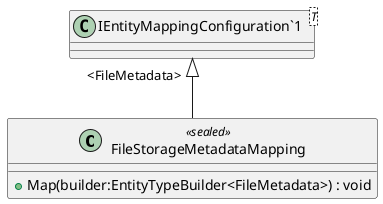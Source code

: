 @startuml
class FileStorageMetadataMapping <<sealed>> {
    + Map(builder:EntityTypeBuilder<FileMetadata>) : void
}
class "IEntityMappingConfiguration`1"<T> {
}
"IEntityMappingConfiguration`1" "<FileMetadata>" <|-- FileStorageMetadataMapping
@enduml
